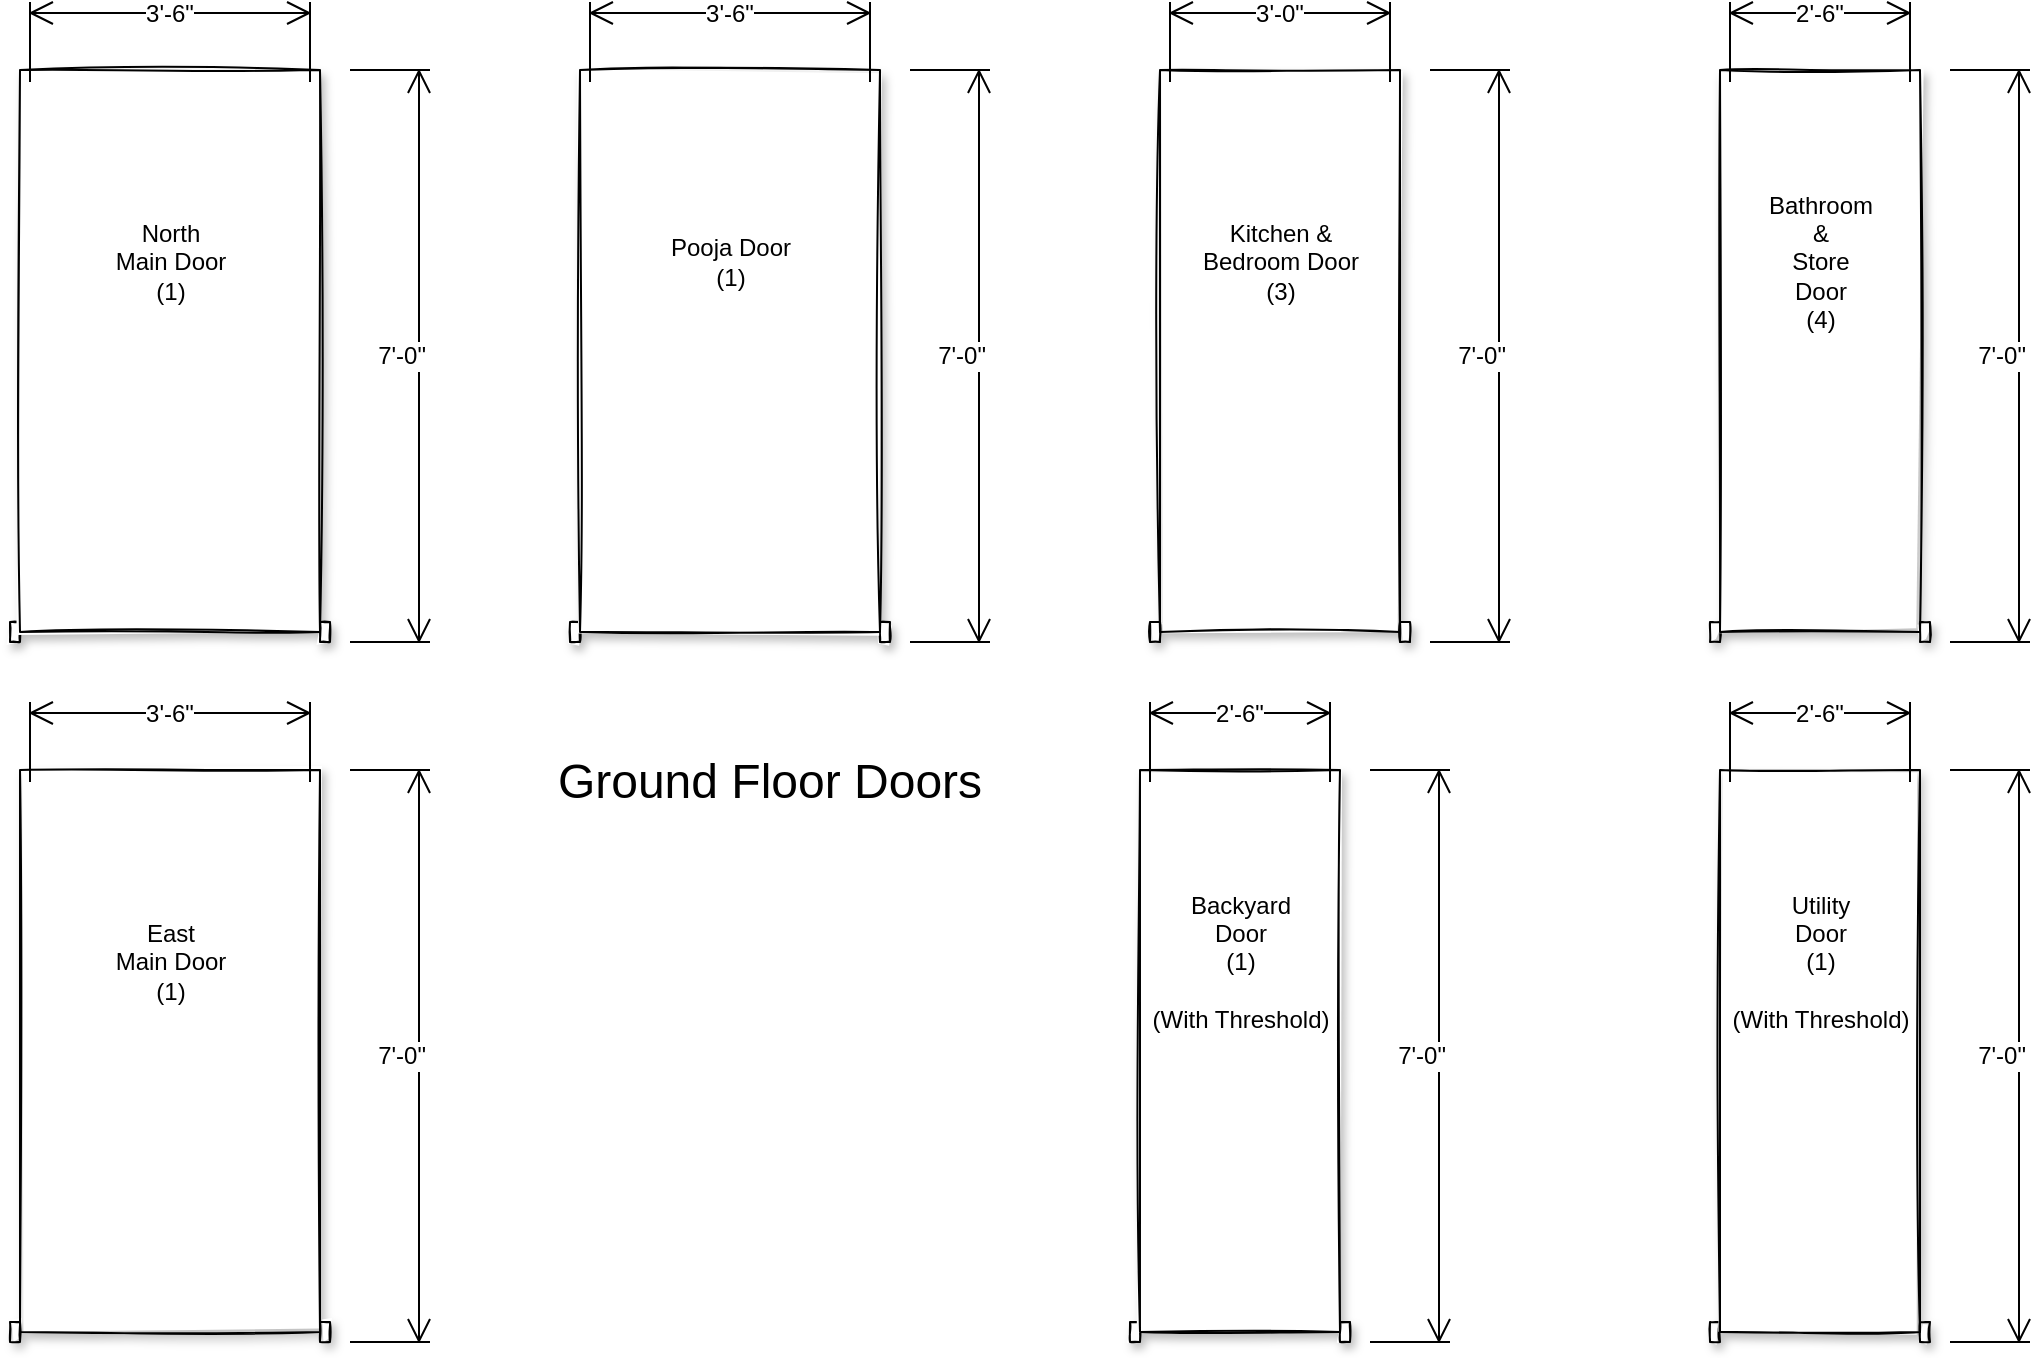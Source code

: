 <mxfile version="20.0.4" type="github" pages="4">
  <diagram id="2RyU8XgS3Ou342YZrbgs" name="GF Doors">
    <mxGraphModel dx="1328" dy="710" grid="1" gridSize="10" guides="1" tooltips="1" connect="1" arrows="1" fold="1" page="1" pageScale="1" pageWidth="1169" pageHeight="827" math="0" shadow="0">
      <root>
        <mxCell id="0" />
        <mxCell id="1" parent="0" />
        <mxCell id="-kedIc6O_IsfXzTdyW87-2" value="" style="verticalLabelPosition=bottom;html=1;verticalAlign=top;align=center;shape=mxgraph.floorplan.doorOverhead;gradientColor=none;shadow=1;sketch=1;" parent="1" vertex="1">
          <mxGeometry x="70" y="84" width="160" height="286" as="geometry" />
        </mxCell>
        <mxCell id="-kedIc6O_IsfXzTdyW87-6" value="3&#39;-6&quot;" style="shape=dimension;direction=west;whiteSpace=wrap;html=1;align=center;points=[];verticalAlign=top;spacingTop=-8;labelBackgroundColor=#ffffff" parent="1" vertex="1">
          <mxGeometry x="80" y="50" width="140" height="40" as="geometry" />
        </mxCell>
        <mxCell id="-kedIc6O_IsfXzTdyW87-7" value="7&#39;-0&quot;" style="shape=dimension;direction=north;whiteSpace=wrap;html=1;align=right;points=[];verticalAlign=middle;labelBackgroundColor=#ffffff;shadow=0;sketch=0;gradientColor=none;" parent="1" vertex="1">
          <mxGeometry x="240" y="84" width="40" height="286" as="geometry" />
        </mxCell>
        <mxCell id="-kedIc6O_IsfXzTdyW87-8" value="North&lt;br&gt;Main Door&lt;br&gt;(1)" style="text;html=1;resizable=0;autosize=1;align=center;verticalAlign=middle;points=[];fillColor=none;strokeColor=none;rounded=0;shadow=1;sketch=1;" parent="1" vertex="1">
          <mxGeometry x="115" y="155" width="70" height="50" as="geometry" />
        </mxCell>
        <mxCell id="nWWzbQOdUr0jvvoibdB6-1" value="" style="verticalLabelPosition=bottom;html=1;verticalAlign=top;align=center;shape=mxgraph.floorplan.doorOverhead;gradientColor=none;shadow=1;sketch=1;" parent="1" vertex="1">
          <mxGeometry x="350" y="84" width="160" height="286" as="geometry" />
        </mxCell>
        <mxCell id="nWWzbQOdUr0jvvoibdB6-2" value="3&#39;-6&quot;" style="shape=dimension;direction=west;whiteSpace=wrap;html=1;align=center;points=[];verticalAlign=top;spacingTop=-8;labelBackgroundColor=#ffffff" parent="1" vertex="1">
          <mxGeometry x="360" y="50" width="140" height="40" as="geometry" />
        </mxCell>
        <mxCell id="nWWzbQOdUr0jvvoibdB6-3" value="7&#39;-0&quot;" style="shape=dimension;direction=north;whiteSpace=wrap;html=1;align=right;points=[];verticalAlign=middle;labelBackgroundColor=#ffffff;shadow=0;sketch=0;gradientColor=none;" parent="1" vertex="1">
          <mxGeometry x="520" y="84" width="40" height="286" as="geometry" />
        </mxCell>
        <mxCell id="nWWzbQOdUr0jvvoibdB6-4" value="Pooja Door&lt;br&gt;(1)" style="text;html=1;resizable=0;autosize=1;align=center;verticalAlign=middle;points=[];fillColor=none;strokeColor=none;rounded=0;shadow=1;sketch=1;" parent="1" vertex="1">
          <mxGeometry x="390" y="165" width="80" height="30" as="geometry" />
        </mxCell>
        <mxCell id="nWWzbQOdUr0jvvoibdB6-5" value="" style="verticalLabelPosition=bottom;html=1;verticalAlign=top;align=center;shape=mxgraph.floorplan.doorOverhead;gradientColor=none;shadow=1;sketch=1;" parent="1" vertex="1">
          <mxGeometry x="640" y="84" width="130" height="286" as="geometry" />
        </mxCell>
        <mxCell id="nWWzbQOdUr0jvvoibdB6-6" value="3&#39;-0&quot;" style="shape=dimension;direction=west;whiteSpace=wrap;html=1;align=center;points=[];verticalAlign=top;spacingTop=-8;labelBackgroundColor=#ffffff" parent="1" vertex="1">
          <mxGeometry x="650" y="50" width="110" height="40" as="geometry" />
        </mxCell>
        <mxCell id="nWWzbQOdUr0jvvoibdB6-7" value="7&#39;-0&quot;" style="shape=dimension;direction=north;whiteSpace=wrap;html=1;align=right;points=[];verticalAlign=middle;labelBackgroundColor=#ffffff;shadow=0;sketch=0;gradientColor=none;" parent="1" vertex="1">
          <mxGeometry x="780" y="84" width="40" height="286" as="geometry" />
        </mxCell>
        <mxCell id="nWWzbQOdUr0jvvoibdB6-8" value="Kitchen &amp;amp;&lt;br&gt;Bedroom Door&lt;br&gt;(3)" style="text;html=1;resizable=0;autosize=1;align=center;verticalAlign=middle;points=[];fillColor=none;strokeColor=none;rounded=0;shadow=1;sketch=1;" parent="1" vertex="1">
          <mxGeometry x="655" y="150" width="100" height="60" as="geometry" />
        </mxCell>
        <mxCell id="nWWzbQOdUr0jvvoibdB6-9" value="" style="verticalLabelPosition=bottom;html=1;verticalAlign=top;align=center;shape=mxgraph.floorplan.doorOverhead;gradientColor=none;shadow=1;sketch=1;" parent="1" vertex="1">
          <mxGeometry x="920" y="84" width="110" height="286" as="geometry" />
        </mxCell>
        <mxCell id="nWWzbQOdUr0jvvoibdB6-10" value="2&#39;-6&quot;" style="shape=dimension;direction=west;whiteSpace=wrap;html=1;align=center;points=[];verticalAlign=top;spacingTop=-8;labelBackgroundColor=#ffffff" parent="1" vertex="1">
          <mxGeometry x="930" y="50" width="90" height="40" as="geometry" />
        </mxCell>
        <mxCell id="nWWzbQOdUr0jvvoibdB6-11" value="7&#39;-0&quot;" style="shape=dimension;direction=north;whiteSpace=wrap;html=1;align=right;points=[];verticalAlign=middle;labelBackgroundColor=#ffffff;shadow=0;sketch=0;gradientColor=none;" parent="1" vertex="1">
          <mxGeometry x="1040" y="84" width="40" height="286" as="geometry" />
        </mxCell>
        <mxCell id="nWWzbQOdUr0jvvoibdB6-12" value="Bathroom&lt;br&gt;&amp;amp;&lt;br&gt;Store&lt;br&gt;Door&lt;br&gt;(4)" style="text;html=1;resizable=0;autosize=1;align=center;verticalAlign=middle;points=[];fillColor=none;strokeColor=none;rounded=0;shadow=1;sketch=1;" parent="1" vertex="1">
          <mxGeometry x="940" y="140" width="70" height="80" as="geometry" />
        </mxCell>
        <mxCell id="nWWzbQOdUr0jvvoibdB6-17" value="" style="verticalLabelPosition=bottom;html=1;verticalAlign=top;align=center;shape=mxgraph.floorplan.doorOverhead;gradientColor=none;shadow=1;sketch=1;" parent="1" vertex="1">
          <mxGeometry x="920" y="434" width="110" height="286" as="geometry" />
        </mxCell>
        <mxCell id="nWWzbQOdUr0jvvoibdB6-18" value="2&#39;-6&quot;" style="shape=dimension;direction=west;whiteSpace=wrap;html=1;align=center;points=[];verticalAlign=top;spacingTop=-8;labelBackgroundColor=#ffffff" parent="1" vertex="1">
          <mxGeometry x="930" y="400" width="90" height="40" as="geometry" />
        </mxCell>
        <mxCell id="nWWzbQOdUr0jvvoibdB6-19" value="7&#39;-0&quot;" style="shape=dimension;direction=north;whiteSpace=wrap;html=1;align=right;points=[];verticalAlign=middle;labelBackgroundColor=#ffffff;shadow=0;sketch=0;gradientColor=none;" parent="1" vertex="1">
          <mxGeometry x="1040" y="434" width="40" height="286" as="geometry" />
        </mxCell>
        <mxCell id="nWWzbQOdUr0jvvoibdB6-20" value="Utility&lt;br&gt;Door&lt;br&gt;(1)&lt;br&gt;&lt;br&gt;(With Threshold)" style="text;html=1;resizable=0;autosize=1;align=center;verticalAlign=middle;points=[];fillColor=none;strokeColor=none;rounded=0;shadow=1;sketch=1;" parent="1" vertex="1">
          <mxGeometry x="925" y="490" width="100" height="80" as="geometry" />
        </mxCell>
        <mxCell id="rlCFzOxSuP8gtzggjr1b-1" value="" style="verticalLabelPosition=bottom;html=1;verticalAlign=top;align=center;shape=mxgraph.floorplan.doorOverhead;gradientColor=none;shadow=1;sketch=1;" parent="1" vertex="1">
          <mxGeometry x="70" y="434" width="160" height="286" as="geometry" />
        </mxCell>
        <mxCell id="rlCFzOxSuP8gtzggjr1b-2" value="3&#39;-6&quot;" style="shape=dimension;direction=west;whiteSpace=wrap;html=1;align=center;points=[];verticalAlign=top;spacingTop=-8;labelBackgroundColor=#ffffff" parent="1" vertex="1">
          <mxGeometry x="80" y="400" width="140" height="40" as="geometry" />
        </mxCell>
        <mxCell id="rlCFzOxSuP8gtzggjr1b-3" value="7&#39;-0&quot;" style="shape=dimension;direction=north;whiteSpace=wrap;html=1;align=right;points=[];verticalAlign=middle;labelBackgroundColor=#ffffff;shadow=0;sketch=0;gradientColor=none;" parent="1" vertex="1">
          <mxGeometry x="240" y="434" width="40" height="286" as="geometry" />
        </mxCell>
        <mxCell id="rlCFzOxSuP8gtzggjr1b-4" value="East&lt;br&gt;Main Door&lt;br&gt;(1)" style="text;html=1;resizable=0;autosize=1;align=center;verticalAlign=middle;points=[];fillColor=none;strokeColor=none;rounded=0;shadow=1;sketch=1;" parent="1" vertex="1">
          <mxGeometry x="115" y="505" width="70" height="50" as="geometry" />
        </mxCell>
        <mxCell id="NLDKZnEfO1CXAutcAMPe-2" value="&lt;font style=&quot;font-size: 24px&quot;&gt;Ground Floor Doors&lt;/font&gt;" style="text;html=1;strokeColor=none;fillColor=none;align=center;verticalAlign=middle;whiteSpace=wrap;rounded=0;" parent="1" vertex="1">
          <mxGeometry x="315" y="410" width="270" height="60" as="geometry" />
        </mxCell>
        <mxCell id="ZIYlH3OTHpgRUauqK3JI-1" value="" style="verticalLabelPosition=bottom;html=1;verticalAlign=top;align=center;shape=mxgraph.floorplan.doorOverhead;gradientColor=none;shadow=1;sketch=1;" parent="1" vertex="1">
          <mxGeometry x="630" y="434" width="110" height="286" as="geometry" />
        </mxCell>
        <mxCell id="ZIYlH3OTHpgRUauqK3JI-2" value="2&#39;-6&quot;" style="shape=dimension;direction=west;whiteSpace=wrap;html=1;align=center;points=[];verticalAlign=top;spacingTop=-8;labelBackgroundColor=#ffffff" parent="1" vertex="1">
          <mxGeometry x="640" y="400" width="90" height="40" as="geometry" />
        </mxCell>
        <mxCell id="ZIYlH3OTHpgRUauqK3JI-3" value="7&#39;-0&quot;" style="shape=dimension;direction=north;whiteSpace=wrap;html=1;align=right;points=[];verticalAlign=middle;labelBackgroundColor=#ffffff;shadow=0;sketch=0;gradientColor=none;" parent="1" vertex="1">
          <mxGeometry x="750" y="434" width="40" height="286" as="geometry" />
        </mxCell>
        <mxCell id="ZIYlH3OTHpgRUauqK3JI-4" value="Backyard&lt;br&gt;Door&lt;br&gt;(1)&lt;br&gt;&lt;br&gt;(With Threshold)" style="text;html=1;resizable=0;autosize=1;align=center;verticalAlign=middle;points=[];fillColor=none;strokeColor=none;rounded=0;shadow=1;sketch=1;" parent="1" vertex="1">
          <mxGeometry x="630" y="485" width="110" height="90" as="geometry" />
        </mxCell>
      </root>
    </mxGraphModel>
  </diagram>
  <diagram name="GF Windows" id="BZlnHWajwyw8XFA7sFdJ">
    <mxGraphModel dx="1328" dy="710" grid="1" gridSize="10" guides="1" tooltips="1" connect="1" arrows="1" fold="1" page="1" pageScale="1" pageWidth="1169" pageHeight="827" math="0" shadow="0">
      <root>
        <mxCell id="9AlaRydBbtmJNh-A9zOE-0" />
        <mxCell id="9AlaRydBbtmJNh-A9zOE-1" parent="9AlaRydBbtmJNh-A9zOE-0" />
        <mxCell id="ANFwdYq0N7t-FxB4J2LG-2" value="" style="verticalLabelPosition=bottom;html=1;verticalAlign=top;align=center;shape=mxgraph.floorplan.doorOverhead;shadow=1;sketch=1;gradientColor=none;" parent="9AlaRydBbtmJNh-A9zOE-1" vertex="1">
          <mxGeometry x="950" y="77" width="90" height="163" as="geometry" />
        </mxCell>
        <mxCell id="ANFwdYq0N7t-FxB4J2LG-0" value="" style="verticalLabelPosition=bottom;html=1;verticalAlign=top;align=center;shape=mxgraph.floorplan.doorOverhead;shadow=1;sketch=1;gradientColor=none;" parent="9AlaRydBbtmJNh-A9zOE-1" vertex="1">
          <mxGeometry x="1030" y="77" width="90" height="163" as="geometry" />
        </mxCell>
        <mxCell id="vrgFO_x-1VUMmjaWgAL5-11" value="" style="verticalLabelPosition=bottom;html=1;verticalAlign=top;align=center;shape=mxgraph.floorplan.doorOverhead;shadow=1;sketch=1;gradientColor=none;" parent="9AlaRydBbtmJNh-A9zOE-1" vertex="1">
          <mxGeometry x="643.75" y="400" width="90" height="210" as="geometry" />
        </mxCell>
        <mxCell id="vrgFO_x-1VUMmjaWgAL5-5" value="" style="verticalLabelPosition=bottom;html=1;verticalAlign=top;align=center;shape=mxgraph.floorplan.doorOverhead;shadow=1;sketch=1;gradientColor=none;" parent="9AlaRydBbtmJNh-A9zOE-1" vertex="1">
          <mxGeometry x="563.75" y="400" width="90" height="210" as="geometry" />
        </mxCell>
        <mxCell id="vrgFO_x-1VUMmjaWgAL5-4" value="" style="verticalLabelPosition=bottom;html=1;verticalAlign=top;align=center;shape=mxgraph.floorplan.doorOverhead;shadow=1;sketch=1;gradientColor=none;" parent="9AlaRydBbtmJNh-A9zOE-1" vertex="1">
          <mxGeometry x="483.75" y="400" width="90" height="210" as="geometry" />
        </mxCell>
        <mxCell id="vrgFO_x-1VUMmjaWgAL5-6" value="" style="verticalLabelPosition=bottom;html=1;verticalAlign=top;align=center;shape=mxgraph.floorplan.doorOverhead;shadow=1;sketch=1;gradientColor=none;" parent="9AlaRydBbtmJNh-A9zOE-1" vertex="1">
          <mxGeometry x="403.75" y="400" width="90" height="210" as="geometry" />
        </mxCell>
        <mxCell id="9AlaRydBbtmJNh-A9zOE-2" value="" style="verticalLabelPosition=bottom;html=1;verticalAlign=top;align=center;shape=mxgraph.floorplan.doorOverhead;shadow=1;sketch=1;gradientColor=none;" parent="9AlaRydBbtmJNh-A9zOE-1" vertex="1">
          <mxGeometry x="910" y="400" width="90" height="210" as="geometry" />
        </mxCell>
        <mxCell id="9AlaRydBbtmJNh-A9zOE-3" value="" style="verticalLabelPosition=bottom;html=1;verticalAlign=top;align=center;shape=mxgraph.floorplan.doorOverhead;shadow=1;sketch=1;gradientColor=none;" parent="9AlaRydBbtmJNh-A9zOE-1" vertex="1">
          <mxGeometry x="990" y="400" width="90" height="210" as="geometry" />
        </mxCell>
        <mxCell id="9AlaRydBbtmJNh-A9zOE-8" value="" style="verticalLabelPosition=bottom;html=1;verticalAlign=top;align=center;shape=mxgraph.floorplan.doorOverhead;shadow=1;sketch=1;gradientColor=none;" parent="9AlaRydBbtmJNh-A9zOE-1" vertex="1">
          <mxGeometry x="75" y="84" width="125" height="206" as="geometry" />
        </mxCell>
        <mxCell id="9AlaRydBbtmJNh-A9zOE-9" value="3&#39;-0&quot;" style="shape=dimension;direction=west;whiteSpace=wrap;html=1;align=center;points=[];verticalAlign=top;spacingTop=-8;labelBackgroundColor=#ffffff" parent="9AlaRydBbtmJNh-A9zOE-1" vertex="1">
          <mxGeometry x="87.5" y="50" width="100" height="40" as="geometry" />
        </mxCell>
        <mxCell id="9AlaRydBbtmJNh-A9zOE-10" value="5&#39;-0&quot;" style="shape=dimension;direction=north;whiteSpace=wrap;html=1;align=right;points=[];verticalAlign=middle;labelBackgroundColor=#ffffff;shadow=0;sketch=0;gradientColor=none;" parent="9AlaRydBbtmJNh-A9zOE-1" vertex="1">
          <mxGeometry x="210" y="84" width="40" height="206" as="geometry" />
        </mxCell>
        <mxCell id="9AlaRydBbtmJNh-A9zOE-11" value="North&lt;br&gt;Window&lt;br&gt;(1)" style="text;html=1;resizable=0;autosize=1;align=center;verticalAlign=middle;points=[];fillColor=none;strokeColor=none;rounded=0;shadow=1;sketch=1;" parent="9AlaRydBbtmJNh-A9zOE-1" vertex="1">
          <mxGeometry x="107.5" y="155" width="60" height="50" as="geometry" />
        </mxCell>
        <mxCell id="9AlaRydBbtmJNh-A9zOE-16" value="5&#39;-0&quot;" style="shape=dimension;direction=north;whiteSpace=wrap;html=1;align=right;points=[];verticalAlign=middle;labelBackgroundColor=#ffffff;shadow=0;sketch=0;gradientColor=none;" parent="9AlaRydBbtmJNh-A9zOE-1" vertex="1">
          <mxGeometry x="746.25" y="400" width="40" height="210" as="geometry" />
        </mxCell>
        <mxCell id="9AlaRydBbtmJNh-A9zOE-21" value="Guest Room Window (East)&lt;br&gt;(1)" style="text;html=1;resizable=0;autosize=1;align=center;verticalAlign=middle;points=[];fillColor=none;strokeColor=none;rounded=0;shadow=0;sketch=0;" parent="9AlaRydBbtmJNh-A9zOE-1" vertex="1">
          <mxGeometry x="496.25" y="490" width="160" height="30" as="geometry" />
        </mxCell>
        <mxCell id="9AlaRydBbtmJNh-A9zOE-22" value="" style="verticalLabelPosition=bottom;html=1;verticalAlign=top;align=center;shape=mxgraph.floorplan.doorOverhead;shadow=1;sketch=1;gradientColor=none;" parent="9AlaRydBbtmJNh-A9zOE-1" vertex="1">
          <mxGeometry x="315" y="84" width="95" height="166" as="geometry" />
        </mxCell>
        <mxCell id="9AlaRydBbtmJNh-A9zOE-23" value="2&#39;-0&quot;" style="shape=dimension;direction=west;whiteSpace=wrap;html=1;align=center;points=[];verticalAlign=top;spacingTop=-8;labelBackgroundColor=#ffffff" parent="9AlaRydBbtmJNh-A9zOE-1" vertex="1">
          <mxGeometry x="320" y="50" width="80" height="40" as="geometry" />
        </mxCell>
        <mxCell id="9AlaRydBbtmJNh-A9zOE-24" value="4&#39;-0&quot;" style="shape=dimension;direction=north;whiteSpace=wrap;html=1;align=right;points=[];verticalAlign=middle;labelBackgroundColor=#ffffff;shadow=0;sketch=0;gradientColor=none;" parent="9AlaRydBbtmJNh-A9zOE-1" vertex="1">
          <mxGeometry x="430" y="84" width="40" height="166" as="geometry" />
        </mxCell>
        <mxCell id="9AlaRydBbtmJNh-A9zOE-25" value="South &amp;amp; West&lt;br&gt;Windows&lt;br&gt;(2)" style="text;html=1;resizable=0;autosize=1;align=center;verticalAlign=middle;points=[];fillColor=none;strokeColor=none;rounded=0;shadow=0;sketch=0;" parent="9AlaRydBbtmJNh-A9zOE-1" vertex="1">
          <mxGeometry x="320" y="155" width="90" height="50" as="geometry" />
        </mxCell>
        <mxCell id="9AlaRydBbtmJNh-A9zOE-26" value="" style="verticalLabelPosition=bottom;html=1;verticalAlign=top;align=center;shape=mxgraph.floorplan.doorOverhead;shadow=1;sketch=1;gradientColor=none;" parent="9AlaRydBbtmJNh-A9zOE-1" vertex="1">
          <mxGeometry x="830" y="400" width="90" height="210" as="geometry" />
        </mxCell>
        <mxCell id="9AlaRydBbtmJNh-A9zOE-27" value="5&#39;-0&quot;" style="shape=dimension;direction=north;whiteSpace=wrap;html=1;align=right;points=[];verticalAlign=middle;labelBackgroundColor=#ffffff;shadow=0;sketch=0;gradientColor=none;" parent="9AlaRydBbtmJNh-A9zOE-1" vertex="1">
          <mxGeometry x="1090" y="400" width="40" height="210" as="geometry" />
        </mxCell>
        <mxCell id="9AlaRydBbtmJNh-A9zOE-28" value="1&#39;-6&quot;" style="shape=dimension;direction=west;whiteSpace=wrap;html=1;align=center;points=[];verticalAlign=top;spacingTop=-8;labelBackgroundColor=#ffffff" parent="9AlaRydBbtmJNh-A9zOE-1" vertex="1">
          <mxGeometry x="840" y="370" width="70" height="40" as="geometry" />
        </mxCell>
        <mxCell id="9AlaRydBbtmJNh-A9zOE-29" value="1&#39;-6&quot;" style="shape=dimension;direction=west;whiteSpace=wrap;html=1;align=center;points=[];verticalAlign=top;spacingTop=-8;labelBackgroundColor=#ffffff" parent="9AlaRydBbtmJNh-A9zOE-1" vertex="1">
          <mxGeometry x="920" y="370" width="70" height="40" as="geometry" />
        </mxCell>
        <mxCell id="9AlaRydBbtmJNh-A9zOE-30" value="1&#39;-6&quot;" style="shape=dimension;direction=west;whiteSpace=wrap;html=1;align=center;points=[];verticalAlign=top;spacingTop=-8;labelBackgroundColor=#ffffff" parent="9AlaRydBbtmJNh-A9zOE-1" vertex="1">
          <mxGeometry x="1000" y="370" width="70" height="40" as="geometry" />
        </mxCell>
        <mxCell id="9AlaRydBbtmJNh-A9zOE-31" value="" style="verticalLabelPosition=bottom;html=1;verticalAlign=top;align=center;shape=mxgraph.floorplan.doorOverhead;shadow=1;sketch=1;gradientColor=none;" parent="9AlaRydBbtmJNh-A9zOE-1" vertex="1">
          <mxGeometry x="510" y="84" width="170" height="76" as="geometry" />
        </mxCell>
        <mxCell id="9AlaRydBbtmJNh-A9zOE-32" value="4&#39;-0&quot;" style="shape=dimension;direction=west;whiteSpace=wrap;html=1;align=center;points=[];verticalAlign=top;spacingTop=-8;labelBackgroundColor=#ffffff" parent="9AlaRydBbtmJNh-A9zOE-1" vertex="1">
          <mxGeometry x="522.5" y="50" width="147.5" height="40" as="geometry" />
        </mxCell>
        <mxCell id="9AlaRydBbtmJNh-A9zOE-33" value="2&#39;-0&quot;" style="shape=dimension;direction=north;whiteSpace=wrap;html=1;align=right;points=[];verticalAlign=middle;labelBackgroundColor=#ffffff;shadow=0;sketch=0;gradientColor=none;" parent="9AlaRydBbtmJNh-A9zOE-1" vertex="1">
          <mxGeometry x="690" y="86.5" width="40" height="76" as="geometry" />
        </mxCell>
        <mxCell id="9AlaRydBbtmJNh-A9zOE-34" value="Kitchen&lt;br&gt;Window&lt;br&gt;(1)" style="text;html=1;resizable=0;autosize=1;align=center;verticalAlign=middle;points=[];fillColor=none;strokeColor=none;rounded=0;shadow=0;sketch=0;" parent="9AlaRydBbtmJNh-A9zOE-1" vertex="1">
          <mxGeometry x="565" y="99.5" width="60" height="50" as="geometry" />
        </mxCell>
        <mxCell id="9AlaRydBbtmJNh-A9zOE-35" value="" style="verticalLabelPosition=bottom;html=1;verticalAlign=top;align=center;shape=mxgraph.floorplan.doorOverhead;shadow=1;sketch=1;gradientColor=none;" parent="9AlaRydBbtmJNh-A9zOE-1" vertex="1">
          <mxGeometry x="510" y="239" width="130" height="81" as="geometry" />
        </mxCell>
        <mxCell id="9AlaRydBbtmJNh-A9zOE-36" value="3&#39;-0&quot;" style="shape=dimension;direction=west;whiteSpace=wrap;html=1;align=center;points=[];verticalAlign=top;spacingTop=-8;labelBackgroundColor=#ffffff" parent="9AlaRydBbtmJNh-A9zOE-1" vertex="1">
          <mxGeometry x="522.5" y="205" width="107.5" height="40" as="geometry" />
        </mxCell>
        <mxCell id="9AlaRydBbtmJNh-A9zOE-37" value="2&#39;-0&quot;" style="shape=dimension;direction=north;whiteSpace=wrap;html=1;align=right;points=[];verticalAlign=middle;labelBackgroundColor=#ffffff;shadow=0;sketch=0;gradientColor=none;" parent="9AlaRydBbtmJNh-A9zOE-1" vertex="1">
          <mxGeometry x="650" y="239" width="40" height="81" as="geometry" />
        </mxCell>
        <mxCell id="9AlaRydBbtmJNh-A9zOE-38" value="Bathroom&lt;br&gt;Ventilator&lt;br&gt;(3)" style="text;html=1;resizable=0;autosize=1;align=center;verticalAlign=middle;points=[];fillColor=none;strokeColor=none;rounded=0;shadow=0;sketch=0;" parent="9AlaRydBbtmJNh-A9zOE-1" vertex="1">
          <mxGeometry x="541.25" y="250" width="70" height="50" as="geometry" />
        </mxCell>
        <mxCell id="vrgFO_x-1VUMmjaWgAL5-0" value="" style="verticalLabelPosition=bottom;html=1;verticalAlign=top;align=center;shape=mxgraph.floorplan.doorOverhead;shadow=1;sketch=1;gradientColor=none;" parent="9AlaRydBbtmJNh-A9zOE-1" vertex="1">
          <mxGeometry x="760" y="84" width="130" height="81" as="geometry" />
        </mxCell>
        <mxCell id="vrgFO_x-1VUMmjaWgAL5-1" value="3&#39;-0&quot;" style="shape=dimension;direction=west;whiteSpace=wrap;html=1;align=center;points=[];verticalAlign=top;spacingTop=-8;labelBackgroundColor=#ffffff" parent="9AlaRydBbtmJNh-A9zOE-1" vertex="1">
          <mxGeometry x="772.5" y="50" width="107.5" height="40" as="geometry" />
        </mxCell>
        <mxCell id="vrgFO_x-1VUMmjaWgAL5-2" value="2&#39;-0&quot;" style="shape=dimension;direction=north;whiteSpace=wrap;html=1;align=right;points=[];verticalAlign=middle;labelBackgroundColor=#ffffff;shadow=0;sketch=0;gradientColor=none;" parent="9AlaRydBbtmJNh-A9zOE-1" vertex="1">
          <mxGeometry x="900" y="84" width="40" height="76" as="geometry" />
        </mxCell>
        <mxCell id="vrgFO_x-1VUMmjaWgAL5-3" value="Pooja&lt;br&gt;Ventilator&lt;br&gt;(1)" style="text;html=1;resizable=0;autosize=1;align=center;verticalAlign=middle;points=[];fillColor=none;strokeColor=none;rounded=0;shadow=0;sketch=0;" parent="9AlaRydBbtmJNh-A9zOE-1" vertex="1">
          <mxGeometry x="790" y="99.5" width="70" height="50" as="geometry" />
        </mxCell>
        <mxCell id="vrgFO_x-1VUMmjaWgAL5-7" value="1&#39;-6&quot;" style="shape=dimension;direction=west;whiteSpace=wrap;html=1;align=center;points=[];verticalAlign=top;spacingTop=-8;labelBackgroundColor=#ffffff" parent="9AlaRydBbtmJNh-A9zOE-1" vertex="1">
          <mxGeometry x="413.75" y="370" width="70" height="40" as="geometry" />
        </mxCell>
        <mxCell id="vrgFO_x-1VUMmjaWgAL5-8" value="1&#39;-6&quot;" style="shape=dimension;direction=west;whiteSpace=wrap;html=1;align=center;points=[];verticalAlign=top;spacingTop=-8;labelBackgroundColor=#ffffff" parent="9AlaRydBbtmJNh-A9zOE-1" vertex="1">
          <mxGeometry x="493.75" y="370" width="70" height="40" as="geometry" />
        </mxCell>
        <mxCell id="vrgFO_x-1VUMmjaWgAL5-9" value="1&#39;-6&quot;" style="shape=dimension;direction=west;whiteSpace=wrap;html=1;align=center;points=[];verticalAlign=top;spacingTop=-8;labelBackgroundColor=#ffffff" parent="9AlaRydBbtmJNh-A9zOE-1" vertex="1">
          <mxGeometry x="573.75" y="370" width="70" height="40" as="geometry" />
        </mxCell>
        <mxCell id="vrgFO_x-1VUMmjaWgAL5-12" value="1&#39;-6&quot;" style="shape=dimension;direction=west;whiteSpace=wrap;html=1;align=center;points=[];verticalAlign=top;spacingTop=-8;labelBackgroundColor=#ffffff" parent="9AlaRydBbtmJNh-A9zOE-1" vertex="1">
          <mxGeometry x="653.75" y="370" width="70" height="40" as="geometry" />
        </mxCell>
        <mxCell id="gt81WQ3WdtitppwRMV2t-0" value="" style="verticalLabelPosition=bottom;html=1;verticalAlign=top;align=center;shape=mxgraph.floorplan.doorOverhead;shadow=1;sketch=1;gradientColor=none;" parent="9AlaRydBbtmJNh-A9zOE-1" vertex="1">
          <mxGeometry x="760" y="239" width="130" height="81" as="geometry" />
        </mxCell>
        <mxCell id="gt81WQ3WdtitppwRMV2t-1" value="3&#39;-0&quot;" style="shape=dimension;direction=west;whiteSpace=wrap;html=1;align=center;points=[];verticalAlign=top;spacingTop=-8;labelBackgroundColor=#ffffff" parent="9AlaRydBbtmJNh-A9zOE-1" vertex="1">
          <mxGeometry x="772.5" y="205" width="107.5" height="40" as="geometry" />
        </mxCell>
        <mxCell id="gt81WQ3WdtitppwRMV2t-2" value="2&#39;-0&quot;" style="shape=dimension;direction=north;whiteSpace=wrap;html=1;align=right;points=[];verticalAlign=middle;labelBackgroundColor=#ffffff;shadow=0;sketch=0;gradientColor=none;" parent="9AlaRydBbtmJNh-A9zOE-1" vertex="1">
          <mxGeometry x="900" y="239" width="40" height="76" as="geometry" />
        </mxCell>
        <mxCell id="gt81WQ3WdtitppwRMV2t-3" value="Staircase&lt;br&gt;&amp;amp; Store&lt;br&gt;Ventilator&lt;br&gt;(2)" style="text;html=1;resizable=0;autosize=1;align=center;verticalAlign=middle;points=[];fillColor=none;strokeColor=none;rounded=0;shadow=0;sketch=0;" parent="9AlaRydBbtmJNh-A9zOE-1" vertex="1">
          <mxGeometry x="790" y="249.5" width="70" height="60" as="geometry" />
        </mxCell>
        <mxCell id="aEL_hipinDzjNlART4H1-0" value="" style="verticalLabelPosition=bottom;html=1;verticalAlign=top;align=center;shape=mxgraph.floorplan.doorOverhead;shadow=1;sketch=1;gradientColor=none;" parent="9AlaRydBbtmJNh-A9zOE-1" vertex="1">
          <mxGeometry x="155" y="470" width="90" height="140" as="geometry" />
        </mxCell>
        <mxCell id="aEL_hipinDzjNlART4H1-1" value="" style="verticalLabelPosition=bottom;html=1;verticalAlign=top;align=center;shape=mxgraph.floorplan.doorOverhead;shadow=1;sketch=1;gradientColor=none;" parent="9AlaRydBbtmJNh-A9zOE-1" vertex="1">
          <mxGeometry x="155" y="400" width="90" height="70" as="geometry" />
        </mxCell>
        <mxCell id="aEL_hipinDzjNlART4H1-2" value="" style="verticalLabelPosition=bottom;html=1;verticalAlign=top;align=center;shape=mxgraph.floorplan.doorOverhead;shadow=1;sketch=1;gradientColor=none;" parent="9AlaRydBbtmJNh-A9zOE-1" vertex="1">
          <mxGeometry x="235" y="400" width="90" height="210" as="geometry" />
        </mxCell>
        <mxCell id="aEL_hipinDzjNlART4H1-3" value="" style="verticalLabelPosition=bottom;html=1;verticalAlign=top;align=center;shape=mxgraph.floorplan.doorOverhead;shadow=1;sketch=1;gradientColor=none;" parent="9AlaRydBbtmJNh-A9zOE-1" vertex="1">
          <mxGeometry x="75" y="400" width="90" height="210" as="geometry" />
        </mxCell>
        <mxCell id="aEL_hipinDzjNlART4H1-4" value="5&#39;-0&quot;" style="shape=dimension;direction=north;whiteSpace=wrap;html=1;align=right;points=[];verticalAlign=middle;labelBackgroundColor=#ffffff;shadow=0;sketch=0;gradientColor=none;" parent="9AlaRydBbtmJNh-A9zOE-1" vertex="1">
          <mxGeometry x="335" y="400" width="40" height="210" as="geometry" />
        </mxCell>
        <mxCell id="aEL_hipinDzjNlART4H1-5" value="2&#39;-0&quot;" style="shape=dimension;direction=west;whiteSpace=wrap;html=1;align=center;points=[];verticalAlign=top;spacingTop=-8;labelBackgroundColor=#ffffff" parent="9AlaRydBbtmJNh-A9zOE-1" vertex="1">
          <mxGeometry x="85" y="370" width="70" height="40" as="geometry" />
        </mxCell>
        <mxCell id="aEL_hipinDzjNlART4H1-6" value="2&#39;-0&quot;" style="shape=dimension;direction=west;whiteSpace=wrap;html=1;align=center;points=[];verticalAlign=top;spacingTop=-8;labelBackgroundColor=#ffffff" parent="9AlaRydBbtmJNh-A9zOE-1" vertex="1">
          <mxGeometry x="165" y="370" width="70" height="40" as="geometry" />
        </mxCell>
        <mxCell id="aEL_hipinDzjNlART4H1-7" value="2&#39;-0&quot;" style="shape=dimension;direction=west;whiteSpace=wrap;html=1;align=center;points=[];verticalAlign=top;spacingTop=-8;labelBackgroundColor=#ffffff" parent="9AlaRydBbtmJNh-A9zOE-1" vertex="1">
          <mxGeometry x="245" y="370" width="70" height="40" as="geometry" />
        </mxCell>
        <mxCell id="aEL_hipinDzjNlART4H1-8" value="Guest Room Window (West)&lt;br&gt;(1)" style="text;html=1;resizable=0;autosize=1;align=center;verticalAlign=middle;points=[];fillColor=none;strokeColor=none;rounded=0;shadow=0;sketch=0;" parent="9AlaRydBbtmJNh-A9zOE-1" vertex="1">
          <mxGeometry x="115" y="490" width="170" height="30" as="geometry" />
        </mxCell>
        <mxCell id="9AlaRydBbtmJNh-A9zOE-39" value="Dining Room Window&lt;br&gt;(1)" style="text;html=1;resizable=0;autosize=1;align=center;verticalAlign=middle;points=[];fillColor=none;strokeColor=none;rounded=0;shadow=0;sketch=0;" parent="9AlaRydBbtmJNh-A9zOE-1" vertex="1">
          <mxGeometry x="900" y="490" width="130" height="30" as="geometry" />
        </mxCell>
        <mxCell id="p8kourZHBG0o0vgGwDE7-0" value="&lt;font style=&quot;font-size: 24px&quot;&gt;Ground Floor Windows&lt;/font&gt;" style="text;html=1;strokeColor=none;fillColor=none;align=center;verticalAlign=middle;whiteSpace=wrap;rounded=0;" parent="9AlaRydBbtmJNh-A9zOE-1" vertex="1">
          <mxGeometry x="213.75" y="300" width="270" height="60" as="geometry" />
        </mxCell>
        <mxCell id="ES44p5ufHMAWLV3ytftC-3" value="Master Bedroom&lt;br&gt;Window&lt;br&gt;(1)" style="text;html=1;resizable=0;autosize=1;align=center;verticalAlign=middle;points=[];fillColor=none;strokeColor=none;rounded=0;shadow=0;sketch=0;" parent="9AlaRydBbtmJNh-A9zOE-1" vertex="1">
          <mxGeometry x="980" y="105" width="100" height="50" as="geometry" />
        </mxCell>
        <mxCell id="ANFwdYq0N7t-FxB4J2LG-3" value="4&#39;-0&quot;" style="shape=dimension;direction=north;whiteSpace=wrap;html=1;align=right;points=[];verticalAlign=middle;labelBackgroundColor=#ffffff;shadow=0;sketch=0;gradientColor=none;" parent="9AlaRydBbtmJNh-A9zOE-1" vertex="1">
          <mxGeometry x="1120" y="77" width="40" height="160" as="geometry" />
        </mxCell>
        <mxCell id="ANFwdYq0N7t-FxB4J2LG-4" value="1&#39;-6&quot;" style="shape=dimension;direction=west;whiteSpace=wrap;html=1;align=center;points=[];verticalAlign=top;spacingTop=-8;labelBackgroundColor=#ffffff" parent="9AlaRydBbtmJNh-A9zOE-1" vertex="1">
          <mxGeometry x="960" y="47" width="70" height="40" as="geometry" />
        </mxCell>
        <mxCell id="ANFwdYq0N7t-FxB4J2LG-5" value="1&#39;-6&quot;" style="shape=dimension;direction=west;whiteSpace=wrap;html=1;align=center;points=[];verticalAlign=top;spacingTop=-8;labelBackgroundColor=#ffffff" parent="9AlaRydBbtmJNh-A9zOE-1" vertex="1">
          <mxGeometry x="1040" y="47" width="70" height="40" as="geometry" />
        </mxCell>
      </root>
    </mxGraphModel>
  </diagram>
  <diagram name="FF Doors" id="qHoBvrO0I5i16xwbiQJJ">
    <mxGraphModel dx="1328" dy="710" grid="1" gridSize="10" guides="1" tooltips="1" connect="1" arrows="1" fold="1" page="1" pageScale="1" pageWidth="1169" pageHeight="827" math="0" shadow="0">
      <root>
        <mxCell id="npET57eNlUMaQd7IfBoy-0" />
        <mxCell id="npET57eNlUMaQd7IfBoy-1" parent="npET57eNlUMaQd7IfBoy-0" />
        <mxCell id="KFG30fFJeh1CJ3Llj5D_-8" value="" style="verticalLabelPosition=bottom;html=1;verticalAlign=top;align=center;shape=mxgraph.floorplan.doorOverhead;gradientColor=none;shadow=1;sketch=1;" parent="npET57eNlUMaQd7IfBoy-1" vertex="1">
          <mxGeometry x="420" y="434" width="90" height="286" as="geometry" />
        </mxCell>
        <mxCell id="npET57eNlUMaQd7IfBoy-22" value="" style="verticalLabelPosition=bottom;html=1;verticalAlign=top;align=center;shape=mxgraph.floorplan.doorOverhead;gradientColor=none;shadow=1;sketch=1;" parent="npET57eNlUMaQd7IfBoy-1" vertex="1">
          <mxGeometry x="350" y="434" width="90" height="286" as="geometry" />
        </mxCell>
        <mxCell id="KFG30fFJeh1CJ3Llj5D_-9" value="" style="verticalLabelPosition=bottom;html=1;verticalAlign=top;align=center;shape=mxgraph.floorplan.doorOverhead;gradientColor=none;shadow=1;sketch=1;" parent="npET57eNlUMaQd7IfBoy-1" vertex="1">
          <mxGeometry x="500" y="434" width="70" height="216" as="geometry" />
        </mxCell>
        <mxCell id="npET57eNlUMaQd7IfBoy-2" value="" style="verticalLabelPosition=bottom;html=1;verticalAlign=top;align=center;shape=mxgraph.floorplan.doorOverhead;gradientColor=none;shadow=1;sketch=1;" parent="npET57eNlUMaQd7IfBoy-1" vertex="1">
          <mxGeometry x="70" y="84" width="160" height="286" as="geometry" />
        </mxCell>
        <mxCell id="npET57eNlUMaQd7IfBoy-3" value="3&#39;-6&quot;" style="shape=dimension;direction=west;whiteSpace=wrap;html=1;align=center;points=[];verticalAlign=top;spacingTop=-8;labelBackgroundColor=#ffffff" parent="npET57eNlUMaQd7IfBoy-1" vertex="1">
          <mxGeometry x="80" y="50" width="140" height="40" as="geometry" />
        </mxCell>
        <mxCell id="npET57eNlUMaQd7IfBoy-4" value="7&#39;-0&quot;" style="shape=dimension;direction=north;whiteSpace=wrap;html=1;align=right;points=[];verticalAlign=middle;labelBackgroundColor=#ffffff;shadow=0;sketch=0;gradientColor=none;" parent="npET57eNlUMaQd7IfBoy-1" vertex="1">
          <mxGeometry x="240" y="84" width="40" height="286" as="geometry" />
        </mxCell>
        <mxCell id="npET57eNlUMaQd7IfBoy-5" value="North&lt;br&gt;Main Door&lt;br&gt;(1)" style="text;html=1;resizable=0;autosize=1;align=center;verticalAlign=middle;points=[];fillColor=none;strokeColor=none;rounded=0;shadow=1;sketch=1;" parent="npET57eNlUMaQd7IfBoy-1" vertex="1">
          <mxGeometry x="115" y="155" width="70" height="50" as="geometry" />
        </mxCell>
        <mxCell id="npET57eNlUMaQd7IfBoy-6" value="" style="verticalLabelPosition=bottom;html=1;verticalAlign=top;align=center;shape=mxgraph.floorplan.doorOverhead;gradientColor=none;shadow=1;sketch=1;" parent="npET57eNlUMaQd7IfBoy-1" vertex="1">
          <mxGeometry x="350" y="84" width="160" height="286" as="geometry" />
        </mxCell>
        <mxCell id="npET57eNlUMaQd7IfBoy-7" value="3&#39;-6&quot;" style="shape=dimension;direction=west;whiteSpace=wrap;html=1;align=center;points=[];verticalAlign=top;spacingTop=-8;labelBackgroundColor=#ffffff" parent="npET57eNlUMaQd7IfBoy-1" vertex="1">
          <mxGeometry x="360" y="50" width="140" height="40" as="geometry" />
        </mxCell>
        <mxCell id="npET57eNlUMaQd7IfBoy-8" value="7&#39;-0&quot;" style="shape=dimension;direction=north;whiteSpace=wrap;html=1;align=right;points=[];verticalAlign=middle;labelBackgroundColor=#ffffff;shadow=0;sketch=0;gradientColor=none;" parent="npET57eNlUMaQd7IfBoy-1" vertex="1">
          <mxGeometry x="520" y="84" width="40" height="286" as="geometry" />
        </mxCell>
        <mxCell id="npET57eNlUMaQd7IfBoy-9" value="Pooja Door&lt;br&gt;(1)" style="text;html=1;resizable=0;autosize=1;align=center;verticalAlign=middle;points=[];fillColor=none;strokeColor=none;rounded=0;shadow=1;sketch=1;" parent="npET57eNlUMaQd7IfBoy-1" vertex="1">
          <mxGeometry x="390" y="165" width="80" height="30" as="geometry" />
        </mxCell>
        <mxCell id="npET57eNlUMaQd7IfBoy-10" value="" style="verticalLabelPosition=bottom;html=1;verticalAlign=top;align=center;shape=mxgraph.floorplan.doorOverhead;gradientColor=none;shadow=1;sketch=1;" parent="npET57eNlUMaQd7IfBoy-1" vertex="1">
          <mxGeometry x="640" y="84" width="130" height="286" as="geometry" />
        </mxCell>
        <mxCell id="npET57eNlUMaQd7IfBoy-11" value="3&#39;-0&quot;" style="shape=dimension;direction=west;whiteSpace=wrap;html=1;align=center;points=[];verticalAlign=top;spacingTop=-8;labelBackgroundColor=#ffffff" parent="npET57eNlUMaQd7IfBoy-1" vertex="1">
          <mxGeometry x="650" y="50" width="110" height="40" as="geometry" />
        </mxCell>
        <mxCell id="npET57eNlUMaQd7IfBoy-12" value="7&#39;-0&quot;" style="shape=dimension;direction=north;whiteSpace=wrap;html=1;align=right;points=[];verticalAlign=middle;labelBackgroundColor=#ffffff;shadow=0;sketch=0;gradientColor=none;" parent="npET57eNlUMaQd7IfBoy-1" vertex="1">
          <mxGeometry x="780" y="84" width="40" height="286" as="geometry" />
        </mxCell>
        <mxCell id="npET57eNlUMaQd7IfBoy-13" value="Home Theatre,&lt;br&gt;Staircase &amp;amp;&lt;br&gt;Bedroom Door&lt;br&gt;(5)" style="text;html=1;resizable=0;autosize=1;align=center;verticalAlign=middle;points=[];fillColor=none;strokeColor=none;rounded=0;shadow=1;sketch=1;" parent="npET57eNlUMaQd7IfBoy-1" vertex="1">
          <mxGeometry x="655" y="150" width="100" height="60" as="geometry" />
        </mxCell>
        <mxCell id="npET57eNlUMaQd7IfBoy-14" value="" style="verticalLabelPosition=bottom;html=1;verticalAlign=top;align=center;shape=mxgraph.floorplan.doorOverhead;gradientColor=none;shadow=1;sketch=1;" parent="npET57eNlUMaQd7IfBoy-1" vertex="1">
          <mxGeometry x="920" y="84" width="110" height="286" as="geometry" />
        </mxCell>
        <mxCell id="npET57eNlUMaQd7IfBoy-15" value="2&#39;-6&quot;" style="shape=dimension;direction=west;whiteSpace=wrap;html=1;align=center;points=[];verticalAlign=top;spacingTop=-8;labelBackgroundColor=#ffffff" parent="npET57eNlUMaQd7IfBoy-1" vertex="1">
          <mxGeometry x="930" y="50" width="90" height="40" as="geometry" />
        </mxCell>
        <mxCell id="npET57eNlUMaQd7IfBoy-16" value="7&#39;-0&quot;" style="shape=dimension;direction=north;whiteSpace=wrap;html=1;align=right;points=[];verticalAlign=middle;labelBackgroundColor=#ffffff;shadow=0;sketch=0;gradientColor=none;" parent="npET57eNlUMaQd7IfBoy-1" vertex="1">
          <mxGeometry x="1040" y="84" width="40" height="286" as="geometry" />
        </mxCell>
        <mxCell id="npET57eNlUMaQd7IfBoy-17" value="Bathroom&lt;br&gt;Door&lt;br&gt;(3)" style="text;html=1;resizable=0;autosize=1;align=center;verticalAlign=middle;points=[];fillColor=none;strokeColor=none;rounded=0;shadow=1;sketch=1;" parent="npET57eNlUMaQd7IfBoy-1" vertex="1">
          <mxGeometry x="940" y="155" width="70" height="50" as="geometry" />
        </mxCell>
        <mxCell id="npET57eNlUMaQd7IfBoy-18" value="" style="verticalLabelPosition=bottom;html=1;verticalAlign=top;align=center;shape=mxgraph.floorplan.doorOverhead;gradientColor=none;shadow=1;sketch=1;" parent="npET57eNlUMaQd7IfBoy-1" vertex="1">
          <mxGeometry x="920" y="434" width="110" height="286" as="geometry" />
        </mxCell>
        <mxCell id="npET57eNlUMaQd7IfBoy-19" value="2&#39;-6&quot;" style="shape=dimension;direction=west;whiteSpace=wrap;html=1;align=center;points=[];verticalAlign=top;spacingTop=-8;labelBackgroundColor=#ffffff" parent="npET57eNlUMaQd7IfBoy-1" vertex="1">
          <mxGeometry x="930" y="400" width="90" height="40" as="geometry" />
        </mxCell>
        <mxCell id="npET57eNlUMaQd7IfBoy-20" value="7&#39;-0&quot;" style="shape=dimension;direction=north;whiteSpace=wrap;html=1;align=right;points=[];verticalAlign=middle;labelBackgroundColor=#ffffff;shadow=0;sketch=0;gradientColor=none;" parent="npET57eNlUMaQd7IfBoy-1" vertex="1">
          <mxGeometry x="1040" y="434" width="40" height="286" as="geometry" />
        </mxCell>
        <mxCell id="npET57eNlUMaQd7IfBoy-21" value="Utility&lt;br&gt;Door&lt;br&gt;(1)&lt;br&gt;&lt;br&gt;(With Threshold)" style="text;html=1;resizable=0;autosize=1;align=center;verticalAlign=middle;points=[];fillColor=none;strokeColor=none;rounded=0;shadow=1;sketch=1;" parent="npET57eNlUMaQd7IfBoy-1" vertex="1">
          <mxGeometry x="925" y="490" width="100" height="80" as="geometry" />
        </mxCell>
        <mxCell id="npET57eNlUMaQd7IfBoy-23" value="3&#39;-6&quot;" style="shape=dimension;direction=west;whiteSpace=wrap;html=1;align=center;points=[];verticalAlign=top;spacingTop=-8;labelBackgroundColor=#ffffff" parent="npET57eNlUMaQd7IfBoy-1" vertex="1">
          <mxGeometry x="360" y="400" width="140" height="40" as="geometry" />
        </mxCell>
        <mxCell id="npET57eNlUMaQd7IfBoy-25" value="Balcony&amp;nbsp;Door&lt;br&gt;(1)" style="text;html=1;resizable=0;autosize=1;align=center;verticalAlign=middle;points=[];fillColor=none;strokeColor=none;rounded=0;shadow=1;sketch=1;" parent="npET57eNlUMaQd7IfBoy-1" vertex="1">
          <mxGeometry x="350" y="527" width="90" height="30" as="geometry" />
        </mxCell>
        <mxCell id="KFG30fFJeh1CJ3Llj5D_-3" value="5&#39;-0&quot;" style="shape=dimension;direction=north;whiteSpace=wrap;html=1;align=right;points=[];verticalAlign=middle;labelBackgroundColor=#ffffff;shadow=0;sketch=0;gradientColor=none;" parent="npET57eNlUMaQd7IfBoy-1" vertex="1">
          <mxGeometry x="580" y="437" width="40" height="210" as="geometry" />
        </mxCell>
        <mxCell id="KFG30fFJeh1CJ3Llj5D_-10" value="1&#39;-6&quot;" style="shape=dimension;direction=west;whiteSpace=wrap;html=1;align=center;points=[];verticalAlign=top;spacingTop=-8;labelBackgroundColor=#ffffff" parent="npET57eNlUMaQd7IfBoy-1" vertex="1">
          <mxGeometry x="510" y="400" width="50" height="40" as="geometry" />
        </mxCell>
        <mxCell id="KFG30fFJeh1CJ3Llj5D_-11" value="&lt;span style=&quot;text-align: right&quot;&gt;7&#39;-0&quot;&lt;/span&gt;" style="shape=dimension;direction=south;whiteSpace=wrap;html=1;align=left;points=[];verticalAlign=middle;labelBackgroundColor=#ffffff" parent="npET57eNlUMaQd7IfBoy-1" vertex="1">
          <mxGeometry x="300" y="437" width="40" height="280" as="geometry" />
        </mxCell>
        <mxCell id="23dM0ZZVIpBoO8JEnd6C-0" value="&lt;font style=&quot;font-size: 24px&quot;&gt;First Floor Doors&lt;/font&gt;" style="text;html=1;strokeColor=none;fillColor=none;align=center;verticalAlign=middle;whiteSpace=wrap;rounded=0;" parent="npET57eNlUMaQd7IfBoy-1" vertex="1">
          <mxGeometry x="640" y="434" width="270" height="60" as="geometry" />
        </mxCell>
      </root>
    </mxGraphModel>
  </diagram>
  <diagram name="FF Windows" id="tAEhqwgmnz7asqbYqJV6">
    <mxGraphModel dx="1328" dy="710" grid="1" gridSize="10" guides="1" tooltips="1" connect="1" arrows="1" fold="1" page="1" pageScale="1" pageWidth="1169" pageHeight="827" math="0" shadow="0">
      <root>
        <mxCell id="OFNMcEJYiXS3lAP5JqhZ-0" />
        <mxCell id="OFNMcEJYiXS3lAP5JqhZ-1" parent="OFNMcEJYiXS3lAP5JqhZ-0" />
        <mxCell id="Ns9-WAItXIsqKmFCIwGU-0" value="" style="verticalLabelPosition=bottom;html=1;verticalAlign=top;align=center;shape=mxgraph.floorplan.doorOverhead;shadow=1;sketch=1;gradientColor=none;" parent="OFNMcEJYiXS3lAP5JqhZ-1" vertex="1">
          <mxGeometry x="162.5" y="539.5" width="90" height="140" as="geometry" />
        </mxCell>
        <mxCell id="OFNMcEJYiXS3lAP5JqhZ-2" value="" style="verticalLabelPosition=bottom;html=1;verticalAlign=top;align=center;shape=mxgraph.floorplan.doorOverhead;shadow=1;sketch=1;gradientColor=none;" parent="OFNMcEJYiXS3lAP5JqhZ-1" vertex="1">
          <mxGeometry x="717.5" y="469.5" width="90" height="210" as="geometry" />
        </mxCell>
        <mxCell id="OFNMcEJYiXS3lAP5JqhZ-3" value="" style="verticalLabelPosition=bottom;html=1;verticalAlign=top;align=center;shape=mxgraph.floorplan.doorOverhead;shadow=1;sketch=1;gradientColor=none;" parent="OFNMcEJYiXS3lAP5JqhZ-1" vertex="1">
          <mxGeometry x="637.5" y="469.5" width="90" height="210" as="geometry" />
        </mxCell>
        <mxCell id="OFNMcEJYiXS3lAP5JqhZ-4" value="" style="verticalLabelPosition=bottom;html=1;verticalAlign=top;align=center;shape=mxgraph.floorplan.doorOverhead;shadow=1;sketch=1;gradientColor=none;" parent="OFNMcEJYiXS3lAP5JqhZ-1" vertex="1">
          <mxGeometry x="557.5" y="469.5" width="90" height="210" as="geometry" />
        </mxCell>
        <mxCell id="OFNMcEJYiXS3lAP5JqhZ-5" value="" style="verticalLabelPosition=bottom;html=1;verticalAlign=top;align=center;shape=mxgraph.floorplan.doorOverhead;shadow=1;sketch=1;gradientColor=none;" parent="OFNMcEJYiXS3lAP5JqhZ-1" vertex="1">
          <mxGeometry x="477.5" y="469.5" width="90" height="210" as="geometry" />
        </mxCell>
        <mxCell id="OFNMcEJYiXS3lAP5JqhZ-6" value="" style="verticalLabelPosition=bottom;html=1;verticalAlign=top;align=center;shape=mxgraph.floorplan.doorOverhead;shadow=1;sketch=1;gradientColor=none;" parent="OFNMcEJYiXS3lAP5JqhZ-1" vertex="1">
          <mxGeometry x="162.5" y="469.5" width="90" height="70" as="geometry" />
        </mxCell>
        <mxCell id="OFNMcEJYiXS3lAP5JqhZ-7" value="" style="verticalLabelPosition=bottom;html=1;verticalAlign=top;align=center;shape=mxgraph.floorplan.doorOverhead;shadow=1;sketch=1;gradientColor=none;" parent="OFNMcEJYiXS3lAP5JqhZ-1" vertex="1">
          <mxGeometry x="242.5" y="469.5" width="90" height="210" as="geometry" />
        </mxCell>
        <mxCell id="OFNMcEJYiXS3lAP5JqhZ-8" value="" style="verticalLabelPosition=bottom;html=1;verticalAlign=top;align=center;shape=mxgraph.floorplan.doorOverhead;shadow=1;sketch=1;gradientColor=none;" parent="OFNMcEJYiXS3lAP5JqhZ-1" vertex="1">
          <mxGeometry x="75" y="84" width="125" height="206" as="geometry" />
        </mxCell>
        <mxCell id="OFNMcEJYiXS3lAP5JqhZ-9" value="3&#39;-0&quot;" style="shape=dimension;direction=west;whiteSpace=wrap;html=1;align=center;points=[];verticalAlign=top;spacingTop=-8;labelBackgroundColor=#ffffff" parent="OFNMcEJYiXS3lAP5JqhZ-1" vertex="1">
          <mxGeometry x="87.5" y="50" width="100" height="40" as="geometry" />
        </mxCell>
        <mxCell id="OFNMcEJYiXS3lAP5JqhZ-10" value="5&#39;-0&quot;" style="shape=dimension;direction=north;whiteSpace=wrap;html=1;align=right;points=[];verticalAlign=middle;labelBackgroundColor=#ffffff;shadow=0;sketch=0;gradientColor=none;" parent="OFNMcEJYiXS3lAP5JqhZ-1" vertex="1">
          <mxGeometry x="210" y="84" width="40" height="206" as="geometry" />
        </mxCell>
        <mxCell id="OFNMcEJYiXS3lAP5JqhZ-11" value="North&lt;br&gt;Window&lt;br&gt;(1)" style="text;html=1;resizable=0;autosize=1;align=center;verticalAlign=middle;points=[];fillColor=none;strokeColor=none;rounded=0;shadow=1;sketch=1;" parent="OFNMcEJYiXS3lAP5JqhZ-1" vertex="1">
          <mxGeometry x="107.5" y="155" width="60" height="50" as="geometry" />
        </mxCell>
        <mxCell id="OFNMcEJYiXS3lAP5JqhZ-12" value="5&#39;-0&quot;" style="shape=dimension;direction=north;whiteSpace=wrap;html=1;align=right;points=[];verticalAlign=middle;labelBackgroundColor=#ffffff;shadow=0;sketch=0;gradientColor=none;" parent="OFNMcEJYiXS3lAP5JqhZ-1" vertex="1">
          <mxGeometry x="820" y="469.5" width="40" height="210" as="geometry" />
        </mxCell>
        <mxCell id="OFNMcEJYiXS3lAP5JqhZ-13" value="Surejya Room&lt;br&gt;Window&lt;br&gt;(1)" style="text;html=1;resizable=0;autosize=1;align=center;verticalAlign=middle;points=[];fillColor=none;strokeColor=none;rounded=0;shadow=0;sketch=0;" parent="OFNMcEJYiXS3lAP5JqhZ-1" vertex="1">
          <mxGeometry x="557.5" y="539.5" width="90" height="50" as="geometry" />
        </mxCell>
        <mxCell id="OFNMcEJYiXS3lAP5JqhZ-14" value="" style="verticalLabelPosition=bottom;html=1;verticalAlign=top;align=center;shape=mxgraph.floorplan.doorOverhead;shadow=1;sketch=1;gradientColor=none;" parent="OFNMcEJYiXS3lAP5JqhZ-1" vertex="1">
          <mxGeometry x="315" y="84" width="95" height="166" as="geometry" />
        </mxCell>
        <mxCell id="OFNMcEJYiXS3lAP5JqhZ-15" value="2&#39;-0&quot;" style="shape=dimension;direction=west;whiteSpace=wrap;html=1;align=center;points=[];verticalAlign=top;spacingTop=-8;labelBackgroundColor=#ffffff" parent="OFNMcEJYiXS3lAP5JqhZ-1" vertex="1">
          <mxGeometry x="320" y="50" width="80" height="40" as="geometry" />
        </mxCell>
        <mxCell id="OFNMcEJYiXS3lAP5JqhZ-16" value="4&#39;-0&quot;" style="shape=dimension;direction=north;whiteSpace=wrap;html=1;align=right;points=[];verticalAlign=middle;labelBackgroundColor=#ffffff;shadow=0;sketch=0;gradientColor=none;" parent="OFNMcEJYiXS3lAP5JqhZ-1" vertex="1">
          <mxGeometry x="430" y="84" width="40" height="166" as="geometry" />
        </mxCell>
        <mxCell id="OFNMcEJYiXS3lAP5JqhZ-17" value="South &amp;amp; West&lt;br&gt;Windows&lt;br&gt;(2)" style="text;html=1;resizable=0;autosize=1;align=center;verticalAlign=middle;points=[];fillColor=none;strokeColor=none;rounded=0;shadow=0;sketch=0;" parent="OFNMcEJYiXS3lAP5JqhZ-1" vertex="1">
          <mxGeometry x="320" y="155" width="90" height="50" as="geometry" />
        </mxCell>
        <mxCell id="OFNMcEJYiXS3lAP5JqhZ-18" value="" style="verticalLabelPosition=bottom;html=1;verticalAlign=top;align=center;shape=mxgraph.floorplan.doorOverhead;shadow=1;sketch=1;gradientColor=none;" parent="OFNMcEJYiXS3lAP5JqhZ-1" vertex="1">
          <mxGeometry x="82.5" y="469.5" width="90" height="210" as="geometry" />
        </mxCell>
        <mxCell id="OFNMcEJYiXS3lAP5JqhZ-19" value="5&#39;-0&quot;" style="shape=dimension;direction=north;whiteSpace=wrap;html=1;align=right;points=[];verticalAlign=middle;labelBackgroundColor=#ffffff;shadow=0;sketch=0;gradientColor=none;" parent="OFNMcEJYiXS3lAP5JqhZ-1" vertex="1">
          <mxGeometry x="342.5" y="469.5" width="40" height="210" as="geometry" />
        </mxCell>
        <mxCell id="OFNMcEJYiXS3lAP5JqhZ-20" value="2&#39;-0&quot;" style="shape=dimension;direction=west;whiteSpace=wrap;html=1;align=center;points=[];verticalAlign=top;spacingTop=-8;labelBackgroundColor=#ffffff" parent="OFNMcEJYiXS3lAP5JqhZ-1" vertex="1">
          <mxGeometry x="92.5" y="439.5" width="70" height="40" as="geometry" />
        </mxCell>
        <mxCell id="OFNMcEJYiXS3lAP5JqhZ-21" value="2&#39;-0&quot;" style="shape=dimension;direction=west;whiteSpace=wrap;html=1;align=center;points=[];verticalAlign=top;spacingTop=-8;labelBackgroundColor=#ffffff" parent="OFNMcEJYiXS3lAP5JqhZ-1" vertex="1">
          <mxGeometry x="172.5" y="439.5" width="70" height="40" as="geometry" />
        </mxCell>
        <mxCell id="OFNMcEJYiXS3lAP5JqhZ-22" value="2&#39;-0&quot;" style="shape=dimension;direction=west;whiteSpace=wrap;html=1;align=center;points=[];verticalAlign=top;spacingTop=-8;labelBackgroundColor=#ffffff" parent="OFNMcEJYiXS3lAP5JqhZ-1" vertex="1">
          <mxGeometry x="252.5" y="439.5" width="70" height="40" as="geometry" />
        </mxCell>
        <mxCell id="OFNMcEJYiXS3lAP5JqhZ-23" value="" style="verticalLabelPosition=bottom;html=1;verticalAlign=top;align=center;shape=mxgraph.floorplan.doorOverhead;shadow=1;sketch=1;gradientColor=none;" parent="OFNMcEJYiXS3lAP5JqhZ-1" vertex="1">
          <mxGeometry x="510" y="84" width="170" height="76" as="geometry" />
        </mxCell>
        <mxCell id="OFNMcEJYiXS3lAP5JqhZ-24" value="4&#39;-0&quot;" style="shape=dimension;direction=west;whiteSpace=wrap;html=1;align=center;points=[];verticalAlign=top;spacingTop=-8;labelBackgroundColor=#ffffff" parent="OFNMcEJYiXS3lAP5JqhZ-1" vertex="1">
          <mxGeometry x="522.5" y="50" width="147.5" height="40" as="geometry" />
        </mxCell>
        <mxCell id="OFNMcEJYiXS3lAP5JqhZ-25" value="2&#39;-0&quot;" style="shape=dimension;direction=north;whiteSpace=wrap;html=1;align=right;points=[];verticalAlign=middle;labelBackgroundColor=#ffffff;shadow=0;sketch=0;gradientColor=none;" parent="OFNMcEJYiXS3lAP5JqhZ-1" vertex="1">
          <mxGeometry x="690" y="86.5" width="40" height="76" as="geometry" />
        </mxCell>
        <mxCell id="OFNMcEJYiXS3lAP5JqhZ-26" value="Home Theatre&lt;br&gt;Window&lt;br&gt;(1)" style="text;html=1;resizable=0;autosize=1;align=center;verticalAlign=middle;points=[];fillColor=none;strokeColor=none;rounded=0;shadow=0;sketch=0;" parent="OFNMcEJYiXS3lAP5JqhZ-1" vertex="1">
          <mxGeometry x="550" y="99.5" width="90" height="50" as="geometry" />
        </mxCell>
        <mxCell id="OFNMcEJYiXS3lAP5JqhZ-27" value="" style="verticalLabelPosition=bottom;html=1;verticalAlign=top;align=center;shape=mxgraph.floorplan.doorOverhead;shadow=1;sketch=1;gradientColor=none;" parent="OFNMcEJYiXS3lAP5JqhZ-1" vertex="1">
          <mxGeometry x="510" y="239" width="130" height="81" as="geometry" />
        </mxCell>
        <mxCell id="OFNMcEJYiXS3lAP5JqhZ-28" value="3&#39;-0&quot;" style="shape=dimension;direction=west;whiteSpace=wrap;html=1;align=center;points=[];verticalAlign=top;spacingTop=-8;labelBackgroundColor=#ffffff" parent="OFNMcEJYiXS3lAP5JqhZ-1" vertex="1">
          <mxGeometry x="522.5" y="205" width="107.5" height="40" as="geometry" />
        </mxCell>
        <mxCell id="OFNMcEJYiXS3lAP5JqhZ-29" value="2&#39;-0&quot;" style="shape=dimension;direction=north;whiteSpace=wrap;html=1;align=right;points=[];verticalAlign=middle;labelBackgroundColor=#ffffff;shadow=0;sketch=0;gradientColor=none;" parent="OFNMcEJYiXS3lAP5JqhZ-1" vertex="1">
          <mxGeometry x="650" y="239" width="40" height="81" as="geometry" />
        </mxCell>
        <mxCell id="OFNMcEJYiXS3lAP5JqhZ-30" value="Bathroom&lt;br&gt;Ventilator&lt;br&gt;(3)" style="text;html=1;resizable=0;autosize=1;align=center;verticalAlign=middle;points=[];fillColor=none;strokeColor=none;rounded=0;shadow=0;sketch=0;" parent="OFNMcEJYiXS3lAP5JqhZ-1" vertex="1">
          <mxGeometry x="541.25" y="250" width="70" height="50" as="geometry" />
        </mxCell>
        <mxCell id="OFNMcEJYiXS3lAP5JqhZ-31" value="Dhyuti Room&lt;br&gt;Window&lt;br&gt;(1)" style="text;html=1;resizable=0;autosize=1;align=center;verticalAlign=middle;points=[];fillColor=none;strokeColor=none;rounded=0;shadow=0;sketch=0;" parent="OFNMcEJYiXS3lAP5JqhZ-1" vertex="1">
          <mxGeometry x="167.5" y="559.5" width="80" height="50" as="geometry" />
        </mxCell>
        <mxCell id="OFNMcEJYiXS3lAP5JqhZ-32" value="" style="verticalLabelPosition=bottom;html=1;verticalAlign=top;align=center;shape=mxgraph.floorplan.doorOverhead;shadow=1;sketch=1;gradientColor=none;" parent="OFNMcEJYiXS3lAP5JqhZ-1" vertex="1">
          <mxGeometry x="760" y="84" width="130" height="81" as="geometry" />
        </mxCell>
        <mxCell id="OFNMcEJYiXS3lAP5JqhZ-33" value="3&#39;-0&quot;" style="shape=dimension;direction=west;whiteSpace=wrap;html=1;align=center;points=[];verticalAlign=top;spacingTop=-8;labelBackgroundColor=#ffffff" parent="OFNMcEJYiXS3lAP5JqhZ-1" vertex="1">
          <mxGeometry x="772.5" y="50" width="107.5" height="40" as="geometry" />
        </mxCell>
        <mxCell id="OFNMcEJYiXS3lAP5JqhZ-34" value="2&#39;-0&quot;" style="shape=dimension;direction=north;whiteSpace=wrap;html=1;align=right;points=[];verticalAlign=middle;labelBackgroundColor=#ffffff;shadow=0;sketch=0;gradientColor=none;" parent="OFNMcEJYiXS3lAP5JqhZ-1" vertex="1">
          <mxGeometry x="900" y="84" width="40" height="76" as="geometry" />
        </mxCell>
        <mxCell id="OFNMcEJYiXS3lAP5JqhZ-35" value="Pantry&lt;br&gt;Ventilator&lt;br&gt;(1)" style="text;html=1;resizable=0;autosize=1;align=center;verticalAlign=middle;points=[];fillColor=none;strokeColor=none;rounded=0;shadow=0;sketch=0;" parent="OFNMcEJYiXS3lAP5JqhZ-1" vertex="1">
          <mxGeometry x="790" y="99.5" width="70" height="50" as="geometry" />
        </mxCell>
        <mxCell id="OFNMcEJYiXS3lAP5JqhZ-36" value="1&#39;-6&quot;" style="shape=dimension;direction=west;whiteSpace=wrap;html=1;align=center;points=[];verticalAlign=top;spacingTop=-8;labelBackgroundColor=#ffffff" parent="OFNMcEJYiXS3lAP5JqhZ-1" vertex="1">
          <mxGeometry x="487.5" y="439.5" width="70" height="40" as="geometry" />
        </mxCell>
        <mxCell id="OFNMcEJYiXS3lAP5JqhZ-37" value="1&#39;-6&quot;" style="shape=dimension;direction=west;whiteSpace=wrap;html=1;align=center;points=[];verticalAlign=top;spacingTop=-8;labelBackgroundColor=#ffffff" parent="OFNMcEJYiXS3lAP5JqhZ-1" vertex="1">
          <mxGeometry x="567.5" y="439.5" width="70" height="40" as="geometry" />
        </mxCell>
        <mxCell id="OFNMcEJYiXS3lAP5JqhZ-38" value="1&#39;-6&quot;" style="shape=dimension;direction=west;whiteSpace=wrap;html=1;align=center;points=[];verticalAlign=top;spacingTop=-8;labelBackgroundColor=#ffffff" parent="OFNMcEJYiXS3lAP5JqhZ-1" vertex="1">
          <mxGeometry x="647.5" y="439.5" width="70" height="40" as="geometry" />
        </mxCell>
        <mxCell id="OFNMcEJYiXS3lAP5JqhZ-39" value="1&#39;-6&quot;" style="shape=dimension;direction=west;whiteSpace=wrap;html=1;align=center;points=[];verticalAlign=top;spacingTop=-8;labelBackgroundColor=#ffffff" parent="OFNMcEJYiXS3lAP5JqhZ-1" vertex="1">
          <mxGeometry x="727.5" y="439.5" width="70" height="40" as="geometry" />
        </mxCell>
        <mxCell id="OFNMcEJYiXS3lAP5JqhZ-40" value="" style="verticalLabelPosition=bottom;html=1;verticalAlign=top;align=center;shape=mxgraph.floorplan.doorOverhead;shadow=1;sketch=1;gradientColor=none;" parent="OFNMcEJYiXS3lAP5JqhZ-1" vertex="1">
          <mxGeometry x="760" y="239" width="130" height="81" as="geometry" />
        </mxCell>
        <mxCell id="OFNMcEJYiXS3lAP5JqhZ-41" value="3&#39;-0&quot;" style="shape=dimension;direction=west;whiteSpace=wrap;html=1;align=center;points=[];verticalAlign=top;spacingTop=-8;labelBackgroundColor=#ffffff" parent="OFNMcEJYiXS3lAP5JqhZ-1" vertex="1">
          <mxGeometry x="772.5" y="205" width="107.5" height="40" as="geometry" />
        </mxCell>
        <mxCell id="OFNMcEJYiXS3lAP5JqhZ-42" value="2&#39;-0&quot;" style="shape=dimension;direction=north;whiteSpace=wrap;html=1;align=right;points=[];verticalAlign=middle;labelBackgroundColor=#ffffff;shadow=0;sketch=0;gradientColor=none;" parent="OFNMcEJYiXS3lAP5JqhZ-1" vertex="1">
          <mxGeometry x="900" y="239" width="40" height="76" as="geometry" />
        </mxCell>
        <mxCell id="OFNMcEJYiXS3lAP5JqhZ-43" value="Staircase&lt;br&gt;&amp;amp; Home Theatre&lt;br&gt;Ventilator&lt;br&gt;(2)" style="text;html=1;resizable=0;autosize=1;align=center;verticalAlign=middle;points=[];fillColor=none;strokeColor=none;rounded=0;shadow=0;sketch=0;" parent="OFNMcEJYiXS3lAP5JqhZ-1" vertex="1">
          <mxGeometry x="775" y="249.5" width="100" height="60" as="geometry" />
        </mxCell>
        <mxCell id="Ns9-WAItXIsqKmFCIwGU-1" value="" style="verticalLabelPosition=bottom;html=1;verticalAlign=top;align=center;shape=mxgraph.floorplan.doorOverhead;shadow=1;sketch=1;gradientColor=none;" parent="OFNMcEJYiXS3lAP5JqhZ-1" vertex="1">
          <mxGeometry x="290" y="304" width="130" height="81" as="geometry" />
        </mxCell>
        <mxCell id="Ns9-WAItXIsqKmFCIwGU-2" value="3&#39;-0&quot;" style="shape=dimension;direction=west;whiteSpace=wrap;html=1;align=center;points=[];verticalAlign=top;spacingTop=-8;labelBackgroundColor=#ffffff" parent="OFNMcEJYiXS3lAP5JqhZ-1" vertex="1">
          <mxGeometry x="302.5" y="270" width="107.5" height="40" as="geometry" />
        </mxCell>
        <mxCell id="Ns9-WAItXIsqKmFCIwGU-3" value="2&#39;-0&quot;" style="shape=dimension;direction=north;whiteSpace=wrap;html=1;align=right;points=[];verticalAlign=middle;labelBackgroundColor=#ffffff;shadow=0;sketch=0;gradientColor=none;" parent="OFNMcEJYiXS3lAP5JqhZ-1" vertex="1">
          <mxGeometry x="430" y="304" width="40" height="76" as="geometry" />
        </mxCell>
        <mxCell id="Ns9-WAItXIsqKmFCIwGU-4" value="Pantry&lt;br&gt;Window&lt;br&gt;(1)" style="text;html=1;resizable=0;autosize=1;align=center;verticalAlign=middle;points=[];fillColor=none;strokeColor=none;rounded=0;shadow=0;sketch=0;" parent="OFNMcEJYiXS3lAP5JqhZ-1" vertex="1">
          <mxGeometry x="325" y="319.5" width="60" height="50" as="geometry" />
        </mxCell>
        <mxCell id="t1mgYi8pkN9Bbr7YUoXc-0" value="&lt;font style=&quot;font-size: 24px&quot;&gt;First Floor Windows&lt;/font&gt;" style="text;html=1;strokeColor=none;fillColor=none;align=center;verticalAlign=middle;whiteSpace=wrap;rounded=0;" parent="OFNMcEJYiXS3lAP5JqhZ-1" vertex="1">
          <mxGeometry x="510" y="340" width="250" height="60" as="geometry" />
        </mxCell>
        <mxCell id="zU2iwHpo2fejIpCxHCqp-0" value="" style="verticalLabelPosition=bottom;html=1;verticalAlign=top;align=center;shape=mxgraph.floorplan.doorOverhead;shadow=1;sketch=1;gradientColor=none;" parent="OFNMcEJYiXS3lAP5JqhZ-1" vertex="1">
          <mxGeometry x="950" y="82" width="90" height="163" as="geometry" />
        </mxCell>
        <mxCell id="zU2iwHpo2fejIpCxHCqp-1" value="" style="verticalLabelPosition=bottom;html=1;verticalAlign=top;align=center;shape=mxgraph.floorplan.doorOverhead;shadow=1;sketch=1;gradientColor=none;" parent="OFNMcEJYiXS3lAP5JqhZ-1" vertex="1">
          <mxGeometry x="1030" y="82" width="90" height="163" as="geometry" />
        </mxCell>
        <mxCell id="zU2iwHpo2fejIpCxHCqp-2" value="Master Bedroom&lt;br&gt;Window&lt;br&gt;(1)" style="text;html=1;resizable=0;autosize=1;align=center;verticalAlign=middle;points=[];fillColor=none;strokeColor=none;rounded=0;shadow=0;sketch=0;" parent="OFNMcEJYiXS3lAP5JqhZ-1" vertex="1">
          <mxGeometry x="990" y="115" width="100" height="50" as="geometry" />
        </mxCell>
        <mxCell id="zU2iwHpo2fejIpCxHCqp-3" value="4&#39;-0&quot;" style="shape=dimension;direction=north;whiteSpace=wrap;html=1;align=right;points=[];verticalAlign=middle;labelBackgroundColor=#ffffff;shadow=0;sketch=0;gradientColor=none;" parent="OFNMcEJYiXS3lAP5JqhZ-1" vertex="1">
          <mxGeometry x="1120" y="82" width="40" height="160" as="geometry" />
        </mxCell>
        <mxCell id="zU2iwHpo2fejIpCxHCqp-4" value="1&#39;-6&quot;" style="shape=dimension;direction=west;whiteSpace=wrap;html=1;align=center;points=[];verticalAlign=top;spacingTop=-8;labelBackgroundColor=#ffffff" parent="OFNMcEJYiXS3lAP5JqhZ-1" vertex="1">
          <mxGeometry x="960" y="52" width="70" height="40" as="geometry" />
        </mxCell>
        <mxCell id="zU2iwHpo2fejIpCxHCqp-5" value="1&#39;-6&quot;" style="shape=dimension;direction=west;whiteSpace=wrap;html=1;align=center;points=[];verticalAlign=top;spacingTop=-8;labelBackgroundColor=#ffffff" parent="OFNMcEJYiXS3lAP5JqhZ-1" vertex="1">
          <mxGeometry x="1040" y="52" width="70" height="40" as="geometry" />
        </mxCell>
      </root>
    </mxGraphModel>
  </diagram>
</mxfile>
